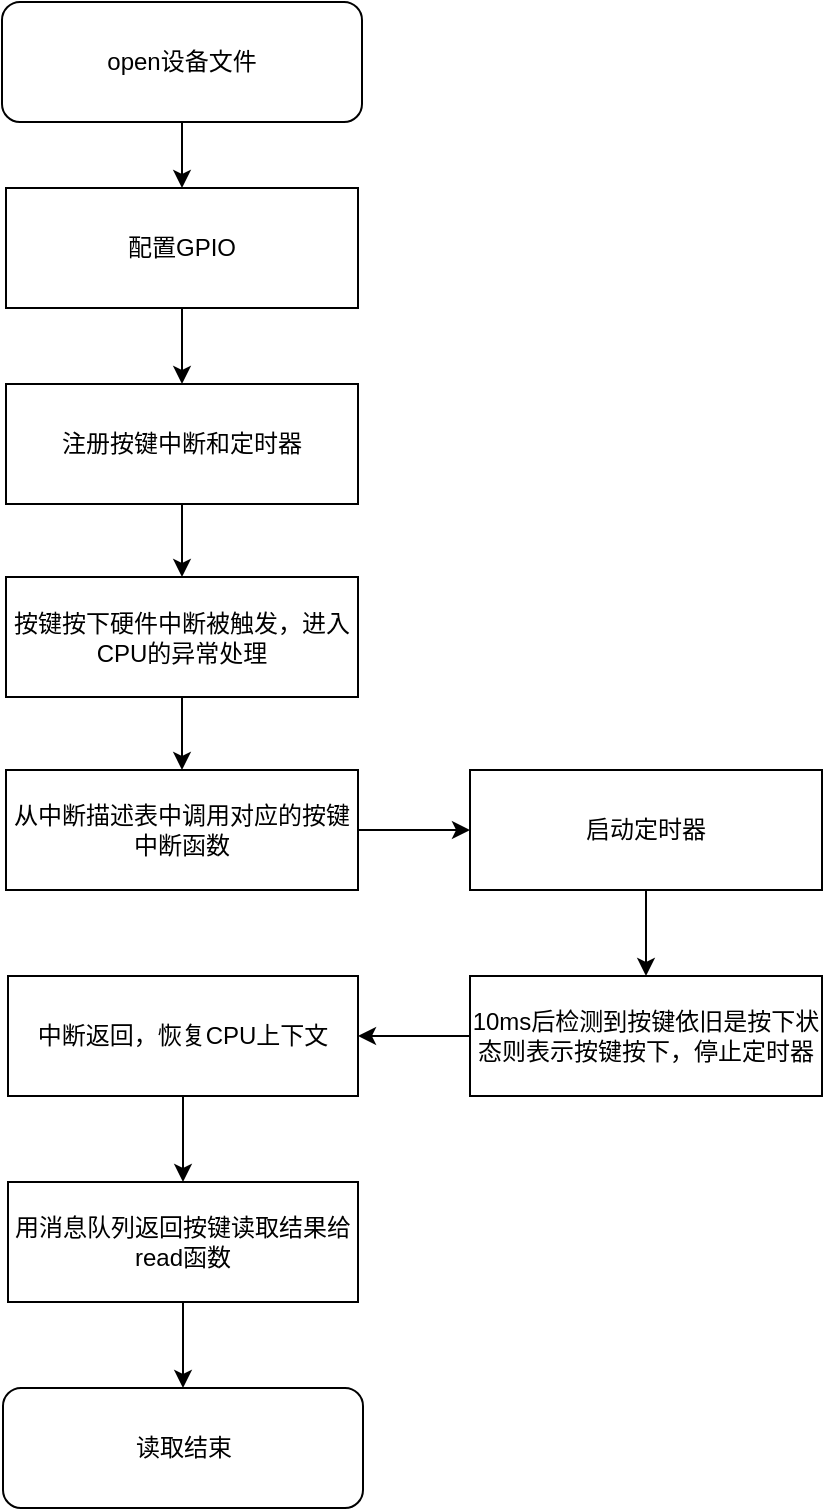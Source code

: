<mxfile version="21.6.6" type="github">
  <diagram name="第 1 页" id="6oVJGlZfJgglKS6p-l_r">
    <mxGraphModel dx="1123" dy="788" grid="0" gridSize="10" guides="1" tooltips="1" connect="1" arrows="1" fold="1" page="1" pageScale="1" pageWidth="827" pageHeight="1169" math="0" shadow="0">
      <root>
        <mxCell id="0" />
        <mxCell id="1" parent="0" />
        <mxCell id="LE_JCIeZiE129YfvnN_v-13" value="" style="edgeStyle=orthogonalEdgeStyle;rounded=0;orthogonalLoop=1;jettySize=auto;html=1;" parent="1" source="LE_JCIeZiE129YfvnN_v-1" target="LE_JCIeZiE129YfvnN_v-2" edge="1">
          <mxGeometry relative="1" as="geometry" />
        </mxCell>
        <mxCell id="LE_JCIeZiE129YfvnN_v-1" value="&lt;font style=&quot;font-size: 12px;&quot;&gt;open设备文件&lt;/font&gt;" style="rounded=1;whiteSpace=wrap;html=1;" parent="1" vertex="1">
          <mxGeometry x="352" y="267" width="180" height="60" as="geometry" />
        </mxCell>
        <mxCell id="LE_JCIeZiE129YfvnN_v-12" value="" style="edgeStyle=orthogonalEdgeStyle;rounded=0;orthogonalLoop=1;jettySize=auto;html=1;" parent="1" source="LE_JCIeZiE129YfvnN_v-2" target="LE_JCIeZiE129YfvnN_v-3" edge="1">
          <mxGeometry relative="1" as="geometry" />
        </mxCell>
        <mxCell id="LE_JCIeZiE129YfvnN_v-2" value="配置GPIO" style="rounded=0;whiteSpace=wrap;html=1;" parent="1" vertex="1">
          <mxGeometry x="354" y="360" width="176" height="60" as="geometry" />
        </mxCell>
        <mxCell id="LE_JCIeZiE129YfvnN_v-14" value="" style="edgeStyle=orthogonalEdgeStyle;rounded=0;orthogonalLoop=1;jettySize=auto;html=1;" parent="1" source="LE_JCIeZiE129YfvnN_v-3" target="LE_JCIeZiE129YfvnN_v-4" edge="1">
          <mxGeometry relative="1" as="geometry" />
        </mxCell>
        <mxCell id="LE_JCIeZiE129YfvnN_v-3" value="注册按键中断和定时器" style="rounded=0;whiteSpace=wrap;html=1;" parent="1" vertex="1">
          <mxGeometry x="354" y="458" width="176" height="60" as="geometry" />
        </mxCell>
        <mxCell id="LE_JCIeZiE129YfvnN_v-15" value="" style="edgeStyle=orthogonalEdgeStyle;rounded=0;orthogonalLoop=1;jettySize=auto;html=1;" parent="1" source="LE_JCIeZiE129YfvnN_v-4" target="LE_JCIeZiE129YfvnN_v-5" edge="1">
          <mxGeometry relative="1" as="geometry" />
        </mxCell>
        <mxCell id="LE_JCIeZiE129YfvnN_v-4" value="按键按下硬件中断被触发，进入CPU的异常处理" style="rounded=0;whiteSpace=wrap;html=1;" parent="1" vertex="1">
          <mxGeometry x="354" y="554.5" width="176" height="60" as="geometry" />
        </mxCell>
        <mxCell id="LE_JCIeZiE129YfvnN_v-16" value="" style="edgeStyle=orthogonalEdgeStyle;rounded=0;orthogonalLoop=1;jettySize=auto;html=1;" parent="1" source="LE_JCIeZiE129YfvnN_v-5" target="LE_JCIeZiE129YfvnN_v-6" edge="1">
          <mxGeometry relative="1" as="geometry" />
        </mxCell>
        <mxCell id="LE_JCIeZiE129YfvnN_v-5" value="从中断描述表中调用对应的按键中断函数" style="rounded=0;whiteSpace=wrap;html=1;" parent="1" vertex="1">
          <mxGeometry x="354" y="651" width="176" height="60" as="geometry" />
        </mxCell>
        <mxCell id="LE_JCIeZiE129YfvnN_v-17" value="" style="edgeStyle=orthogonalEdgeStyle;rounded=0;orthogonalLoop=1;jettySize=auto;html=1;" parent="1" source="LE_JCIeZiE129YfvnN_v-6" target="LE_JCIeZiE129YfvnN_v-7" edge="1">
          <mxGeometry relative="1" as="geometry" />
        </mxCell>
        <mxCell id="LE_JCIeZiE129YfvnN_v-6" value="启动定时器" style="rounded=0;whiteSpace=wrap;html=1;" parent="1" vertex="1">
          <mxGeometry x="586" y="651" width="176" height="60" as="geometry" />
        </mxCell>
        <mxCell id="LE_JCIeZiE129YfvnN_v-18" value="" style="edgeStyle=orthogonalEdgeStyle;rounded=0;orthogonalLoop=1;jettySize=auto;html=1;" parent="1" source="LE_JCIeZiE129YfvnN_v-7" target="LE_JCIeZiE129YfvnN_v-8" edge="1">
          <mxGeometry relative="1" as="geometry" />
        </mxCell>
        <mxCell id="LE_JCIeZiE129YfvnN_v-7" value="10ms后检测到按键依旧是按下状态则表示按键按下，停止定时器" style="rounded=0;whiteSpace=wrap;html=1;" parent="1" vertex="1">
          <mxGeometry x="586" y="754" width="176" height="60" as="geometry" />
        </mxCell>
        <mxCell id="eyUYDd5nuCNnriRplyw7-4" value="" style="edgeStyle=orthogonalEdgeStyle;rounded=0;orthogonalLoop=1;jettySize=auto;html=1;" edge="1" parent="1" source="LE_JCIeZiE129YfvnN_v-8" target="eyUYDd5nuCNnriRplyw7-1">
          <mxGeometry relative="1" as="geometry" />
        </mxCell>
        <mxCell id="LE_JCIeZiE129YfvnN_v-8" value="中断返回，恢复CPU上下文" style="rounded=0;whiteSpace=wrap;html=1;" parent="1" vertex="1">
          <mxGeometry x="355" y="754" width="175" height="60" as="geometry" />
        </mxCell>
        <mxCell id="eyUYDd5nuCNnriRplyw7-5" value="" style="edgeStyle=orthogonalEdgeStyle;rounded=0;orthogonalLoop=1;jettySize=auto;html=1;" edge="1" parent="1" source="eyUYDd5nuCNnriRplyw7-1" target="eyUYDd5nuCNnriRplyw7-3">
          <mxGeometry relative="1" as="geometry" />
        </mxCell>
        <mxCell id="eyUYDd5nuCNnriRplyw7-1" value="用消息队列返回按键读取结果给read函数" style="rounded=0;whiteSpace=wrap;html=1;" vertex="1" parent="1">
          <mxGeometry x="355" y="857" width="175" height="60" as="geometry" />
        </mxCell>
        <mxCell id="eyUYDd5nuCNnriRplyw7-3" value="&lt;font style=&quot;font-size: 12px;&quot;&gt;读取结束&lt;/font&gt;" style="rounded=1;whiteSpace=wrap;html=1;" vertex="1" parent="1">
          <mxGeometry x="352.5" y="960" width="180" height="60" as="geometry" />
        </mxCell>
      </root>
    </mxGraphModel>
  </diagram>
</mxfile>
